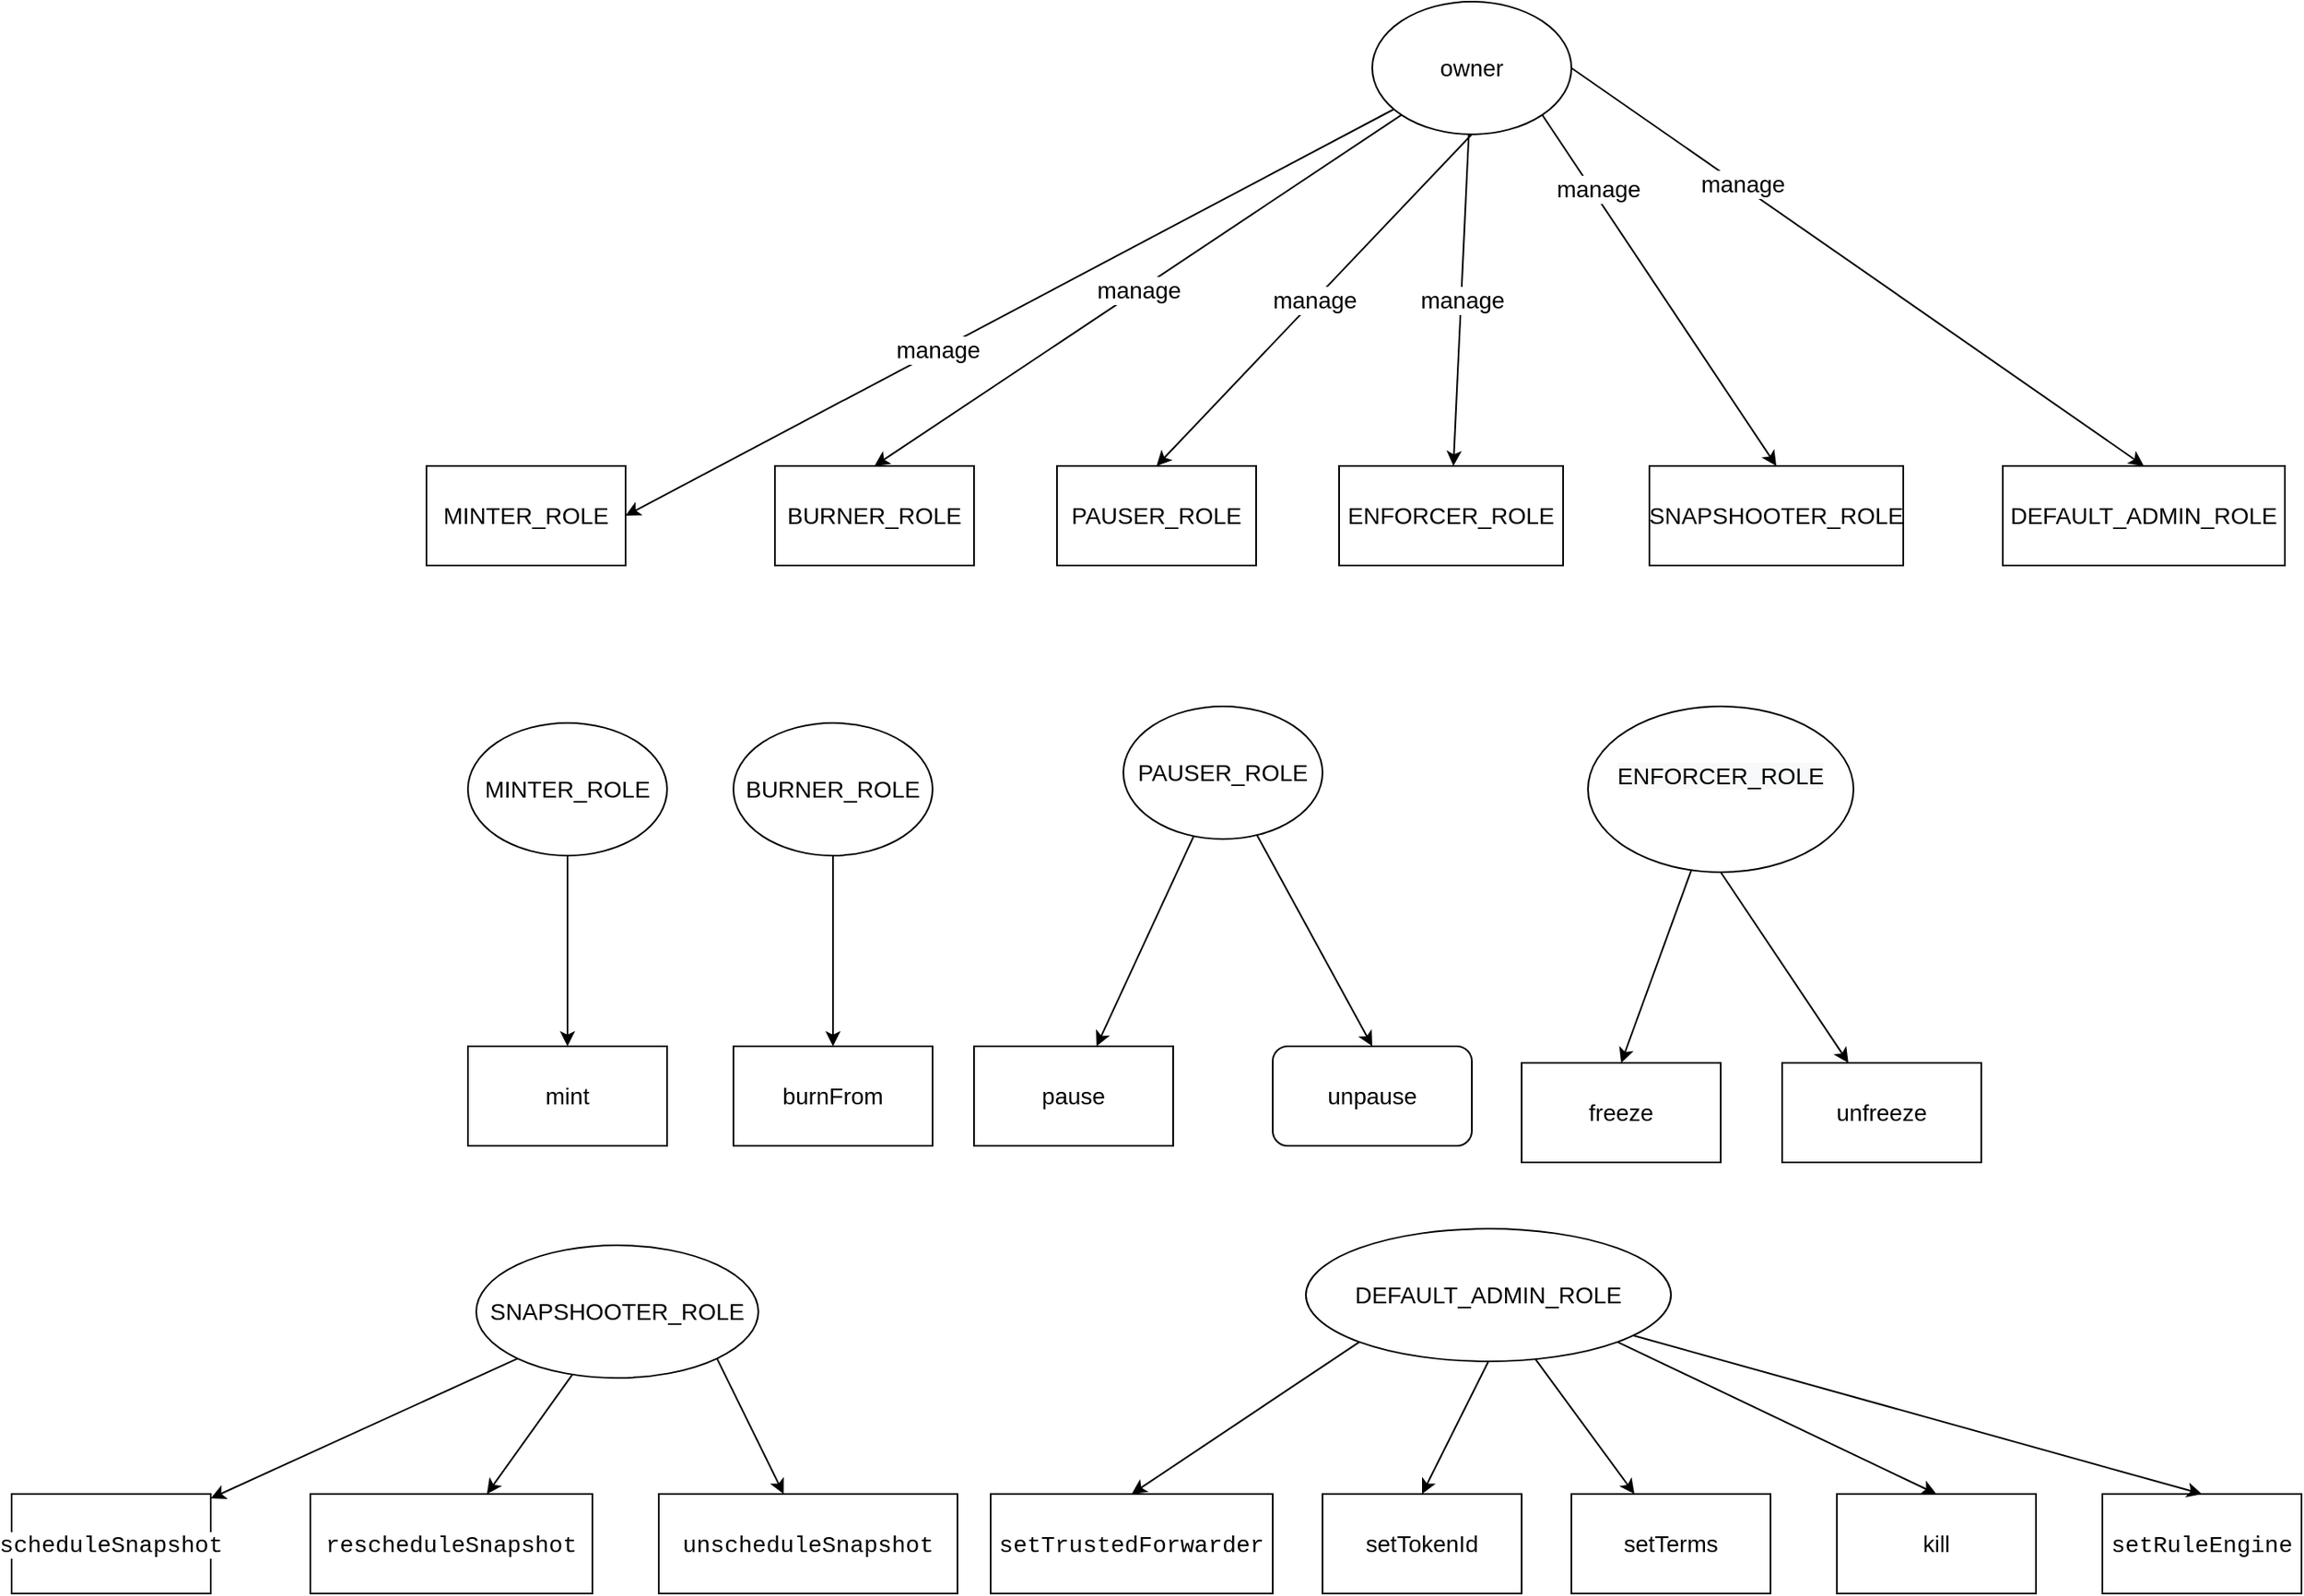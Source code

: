 <mxfile version="20.3.0" type="device"><diagram id="l73EnnfV4wdAofOwxA1Z" name="RBAC"><mxGraphModel dx="2808" dy="3209" grid="1" gridSize="10" guides="1" tooltips="1" connect="1" arrows="1" fold="1" page="1" pageScale="1" pageWidth="1654" pageHeight="2336" math="0" shadow="0"><root><mxCell id="0"/><mxCell id="1" parent="0"/><mxCell id="ODlAs5vvI40n7hUHNTFT-3" value="mint" style="rounded=0;whiteSpace=wrap;html=1;fontSize=14;fontColor=#000000;" parent="1" vertex="1"><mxGeometry x="35" y="330" width="120" height="60" as="geometry"/></mxCell><mxCell id="ODlAs5vvI40n7hUHNTFT-4" value="" style="endArrow=classic;html=1;rounded=0;fontSize=14;fontColor=#000000;" parent="1" source="ODlAs5vvI40n7hUHNTFT-29" target="ODlAs5vvI40n7hUHNTFT-3" edge="1"><mxGeometry width="50" height="50" relative="1" as="geometry"><mxPoint x="95" y="230" as="sourcePoint"/><mxPoint x="210" y="250" as="targetPoint"/></mxGeometry></mxCell><mxCell id="ODlAs5vvI40n7hUHNTFT-6" value="burnFrom" style="rounded=0;whiteSpace=wrap;html=1;fontSize=14;fontColor=#000000;" parent="1" vertex="1"><mxGeometry x="195" y="330" width="120" height="60" as="geometry"/></mxCell><mxCell id="ODlAs5vvI40n7hUHNTFT-7" value="" style="endArrow=classic;html=1;rounded=0;entryX=0.5;entryY=0;entryDx=0;entryDy=0;fontSize=14;fontColor=#000000;" parent="1" source="ODlAs5vvI40n7hUHNTFT-28" target="ODlAs5vvI40n7hUHNTFT-6" edge="1"><mxGeometry width="50" height="50" relative="1" as="geometry"><mxPoint x="255" y="230" as="sourcePoint"/><mxPoint x="340" y="260" as="targetPoint"/></mxGeometry></mxCell><mxCell id="ODlAs5vvI40n7hUHNTFT-9" value="pause" style="rounded=0;whiteSpace=wrap;html=1;fontSize=14;fontColor=#000000;" parent="1" vertex="1"><mxGeometry x="340" y="330" width="120" height="60" as="geometry"/></mxCell><mxCell id="ODlAs5vvI40n7hUHNTFT-10" value="" style="endArrow=classic;html=1;rounded=0;fontSize=14;fontColor=#000000;" parent="1" source="ODlAs5vvI40n7hUHNTFT-27" target="ODlAs5vvI40n7hUHNTFT-9" edge="1"><mxGeometry width="50" height="50" relative="1" as="geometry"><mxPoint x="470.335" y="195.97" as="sourcePoint"/><mxPoint x="480" y="230" as="targetPoint"/></mxGeometry></mxCell><mxCell id="ODlAs5vvI40n7hUHNTFT-11" value="unpause" style="rounded=1;whiteSpace=wrap;html=1;fontSize=14;fontColor=#000000;" parent="1" vertex="1"><mxGeometry x="520" y="330" width="120" height="60" as="geometry"/></mxCell><mxCell id="ODlAs5vvI40n7hUHNTFT-12" value="" style="endArrow=classic;html=1;rounded=0;entryX=0.5;entryY=0;entryDx=0;entryDy=0;fontSize=14;fontColor=#000000;" parent="1" source="ODlAs5vvI40n7hUHNTFT-27" target="ODlAs5vvI40n7hUHNTFT-11" edge="1"><mxGeometry width="50" height="50" relative="1" as="geometry"><mxPoint x="512.361" y="194.721" as="sourcePoint"/><mxPoint x="610" y="240" as="targetPoint"/></mxGeometry></mxCell><mxCell id="ODlAs5vvI40n7hUHNTFT-14" value="freeze" style="rounded=0;whiteSpace=wrap;html=1;fontSize=14;fontColor=#000000;" parent="1" vertex="1"><mxGeometry x="670" y="340" width="120" height="60" as="geometry"/></mxCell><mxCell id="ODlAs5vvI40n7hUHNTFT-15" value="" style="endArrow=classic;html=1;rounded=0;entryX=0.5;entryY=0;entryDx=0;entryDy=0;fontSize=14;fontColor=#000000;" parent="1" source="Zi_m1TbJr56oXFT-B1pm-1" target="ODlAs5vvI40n7hUHNTFT-14" edge="1"><mxGeometry width="50" height="50" relative="1" as="geometry"><mxPoint x="788.5" y="223" as="sourcePoint"/><mxPoint x="730" y="250" as="targetPoint"/></mxGeometry></mxCell><mxCell id="ODlAs5vvI40n7hUHNTFT-16" value="unfreeze" style="rounded=0;whiteSpace=wrap;html=1;fontSize=14;fontColor=#000000;" parent="1" vertex="1"><mxGeometry x="827" y="340" width="120" height="60" as="geometry"/></mxCell><mxCell id="ODlAs5vvI40n7hUHNTFT-17" value="" style="endArrow=classic;html=1;rounded=0;fontSize=14;exitX=0.5;exitY=1;exitDx=0;exitDy=0;fontColor=#000000;" parent="1" source="Zi_m1TbJr56oXFT-B1pm-1" target="ODlAs5vvI40n7hUHNTFT-16" edge="1"><mxGeometry width="50" height="50" relative="1" as="geometry"><mxPoint x="807.617" y="218.335" as="sourcePoint"/><mxPoint x="870" y="230" as="targetPoint"/></mxGeometry></mxCell><mxCell id="ODlAs5vvI40n7hUHNTFT-18" value="&lt;span style=&quot;font-family: ui-monospace, SFMono-Regular, &amp;quot;SF Mono&amp;quot;, Menlo, Consolas, &amp;quot;Liberation Mono&amp;quot;, monospace; text-align: start; background-color: rgb(255, 255, 255); font-size: 14px;&quot;&gt;scheduleSnapshot&lt;/span&gt;" style="rounded=0;whiteSpace=wrap;html=1;fontSize=14;fontColor=#000000;" parent="1" vertex="1"><mxGeometry x="-240" y="600" width="120" height="60" as="geometry"/></mxCell><mxCell id="ODlAs5vvI40n7hUHNTFT-19" value="SNAPSHOOTER_ROLE" style="ellipse;whiteSpace=wrap;html=1;fontSize=14;fontColor=#000000;" parent="1" vertex="1"><mxGeometry x="40" y="450" width="170" height="80" as="geometry"/></mxCell><mxCell id="ODlAs5vvI40n7hUHNTFT-20" value="" style="endArrow=classic;html=1;rounded=0;exitX=0;exitY=1;exitDx=0;exitDy=0;fontSize=14;fontColor=#000000;" parent="1" source="ODlAs5vvI40n7hUHNTFT-19" target="ODlAs5vvI40n7hUHNTFT-18" edge="1"><mxGeometry width="50" height="50" relative="1" as="geometry"><mxPoint y="610" as="sourcePoint"/><mxPoint x="50" y="560" as="targetPoint"/></mxGeometry></mxCell><mxCell id="ODlAs5vvI40n7hUHNTFT-21" value="&lt;span style=&quot;font-family: ui-monospace, SFMono-Regular, &amp;quot;SF Mono&amp;quot;, Menlo, Consolas, &amp;quot;Liberation Mono&amp;quot;, monospace; text-align: start; background-color: rgb(255, 255, 255); font-size: 14px;&quot;&gt;rescheduleSnapshot&lt;/span&gt;" style="rounded=0;whiteSpace=wrap;html=1;fontSize=14;fontColor=#000000;" parent="1" vertex="1"><mxGeometry x="-60" y="600" width="170" height="60" as="geometry"/></mxCell><mxCell id="ODlAs5vvI40n7hUHNTFT-22" value="" style="endArrow=classic;html=1;rounded=0;fontSize=14;fontColor=#000000;" parent="1" source="ODlAs5vvI40n7hUHNTFT-19" target="ODlAs5vvI40n7hUHNTFT-21" edge="1"><mxGeometry width="50" height="50" relative="1" as="geometry"><mxPoint x="150" y="560" as="sourcePoint"/><mxPoint x="200" y="510" as="targetPoint"/></mxGeometry></mxCell><mxCell id="ODlAs5vvI40n7hUHNTFT-23" value="&lt;span style=&quot;font-family: ui-monospace, SFMono-Regular, &amp;quot;SF Mono&amp;quot;, Menlo, Consolas, &amp;quot;Liberation Mono&amp;quot;, monospace; text-align: start; background-color: rgb(255, 255, 255); font-size: 14px;&quot;&gt;unscheduleSnapshot&lt;/span&gt;" style="rounded=0;whiteSpace=wrap;html=1;fontSize=14;fontColor=#000000;" parent="1" vertex="1"><mxGeometry x="150" y="600" width="180" height="60" as="geometry"/></mxCell><mxCell id="ODlAs5vvI40n7hUHNTFT-24" value="" style="endArrow=classic;html=1;rounded=0;exitX=1;exitY=1;exitDx=0;exitDy=0;fontSize=14;fontColor=#000000;" parent="1" source="ODlAs5vvI40n7hUHNTFT-19" target="ODlAs5vvI40n7hUHNTFT-23" edge="1"><mxGeometry width="50" height="50" relative="1" as="geometry"><mxPoint x="180" y="580" as="sourcePoint"/><mxPoint x="230" y="530" as="targetPoint"/><Array as="points"/></mxGeometry></mxCell><mxCell id="ODlAs5vvI40n7hUHNTFT-26" value="&lt;span style=&quot;font-size: 14px;&quot;&gt;DEFAULT_ADMIN_ROLE&lt;/span&gt;" style="ellipse;whiteSpace=wrap;html=1;fontSize=14;fontColor=#000000;" parent="1" vertex="1"><mxGeometry x="540" y="440" width="220" height="80" as="geometry"/></mxCell><mxCell id="ODlAs5vvI40n7hUHNTFT-27" value="&lt;span style=&quot;font-size: 14px;&quot;&gt;PAUSER_ROLE&lt;/span&gt;" style="ellipse;whiteSpace=wrap;html=1;fontSize=14;fontColor=#000000;" parent="1" vertex="1"><mxGeometry x="430" y="125" width="120" height="80" as="geometry"/></mxCell><mxCell id="ODlAs5vvI40n7hUHNTFT-28" value="&lt;span style=&quot;font-size: 14px;&quot;&gt;BURNER_ROLE&lt;/span&gt;" style="ellipse;whiteSpace=wrap;html=1;fontSize=14;fontColor=#000000;" parent="1" vertex="1"><mxGeometry x="195" y="135" width="120" height="80" as="geometry"/></mxCell><mxCell id="ODlAs5vvI40n7hUHNTFT-29" value="&lt;span style=&quot;font-size: 14px;&quot;&gt;MINTER_ROLE&lt;/span&gt;" style="ellipse;whiteSpace=wrap;html=1;fontSize=14;fontColor=#000000;" parent="1" vertex="1"><mxGeometry x="35" y="135" width="120" height="80" as="geometry"/></mxCell><mxCell id="ODlAs5vvI40n7hUHNTFT-30" value="setTokenId" style="rounded=0;whiteSpace=wrap;html=1;fontSize=14;fontColor=#000000;" parent="1" vertex="1"><mxGeometry x="550" y="600" width="120" height="60" as="geometry"/></mxCell><mxCell id="ODlAs5vvI40n7hUHNTFT-31" value="" style="endArrow=classic;html=1;rounded=0;exitX=0.5;exitY=1;exitDx=0;exitDy=0;entryX=0.5;entryY=0;entryDx=0;entryDy=0;fontSize=14;fontColor=#000000;" parent="1" source="ODlAs5vvI40n7hUHNTFT-26" target="ODlAs5vvI40n7hUHNTFT-30" edge="1"><mxGeometry width="50" height="50" relative="1" as="geometry"><mxPoint x="560" y="590" as="sourcePoint"/><mxPoint x="610" y="540" as="targetPoint"/></mxGeometry></mxCell><mxCell id="ODlAs5vvI40n7hUHNTFT-32" value="setTerms" style="rounded=0;whiteSpace=wrap;html=1;fontSize=14;fontColor=#000000;" parent="1" vertex="1"><mxGeometry x="700" y="600" width="120" height="60" as="geometry"/></mxCell><mxCell id="ODlAs5vvI40n7hUHNTFT-33" value="" style="endArrow=classic;html=1;rounded=0;fontSize=14;fontColor=#000000;" parent="1" source="ODlAs5vvI40n7hUHNTFT-26" target="ODlAs5vvI40n7hUHNTFT-32" edge="1"><mxGeometry width="50" height="50" relative="1" as="geometry"><mxPoint x="590" y="590" as="sourcePoint"/><mxPoint x="640" y="540" as="targetPoint"/></mxGeometry></mxCell><mxCell id="ODlAs5vvI40n7hUHNTFT-34" value="kill" style="rounded=0;whiteSpace=wrap;html=1;fontSize=14;fontColor=#000000;" parent="1" vertex="1"><mxGeometry x="860" y="600" width="120" height="60" as="geometry"/></mxCell><mxCell id="ODlAs5vvI40n7hUHNTFT-35" value="" style="endArrow=classic;html=1;rounded=0;exitX=1;exitY=1;exitDx=0;exitDy=0;entryX=0.5;entryY=0;entryDx=0;entryDy=0;fontSize=14;fontColor=#000000;" parent="1" source="ODlAs5vvI40n7hUHNTFT-26" target="ODlAs5vvI40n7hUHNTFT-34" edge="1"><mxGeometry width="50" height="50" relative="1" as="geometry"><mxPoint x="610" y="530" as="sourcePoint"/><mxPoint x="660" y="480" as="targetPoint"/></mxGeometry></mxCell><mxCell id="ODlAs5vvI40n7hUHNTFT-36" value="&lt;span style=&quot;font-family: ui-monospace, SFMono-Regular, &amp;quot;SF Mono&amp;quot;, Menlo, Consolas, &amp;quot;Liberation Mono&amp;quot;, monospace; text-align: start; background-color: rgb(255, 255, 255); font-size: 14px;&quot;&gt;setRuleEngine&lt;/span&gt;" style="rounded=0;whiteSpace=wrap;html=1;fontSize=14;fontColor=#000000;" parent="1" vertex="1"><mxGeometry x="1020" y="600" width="120" height="60" as="geometry"/></mxCell><mxCell id="ODlAs5vvI40n7hUHNTFT-37" value="" style="endArrow=classic;html=1;rounded=0;entryX=0.5;entryY=0;entryDx=0;entryDy=0;fontSize=14;fontColor=#000000;" parent="1" source="ODlAs5vvI40n7hUHNTFT-26" target="ODlAs5vvI40n7hUHNTFT-36" edge="1"><mxGeometry width="50" height="50" relative="1" as="geometry"><mxPoint x="710" y="530" as="sourcePoint"/><mxPoint x="760" y="480" as="targetPoint"/></mxGeometry></mxCell><mxCell id="ODlAs5vvI40n7hUHNTFT-38" value="&lt;span style=&quot;font-family: ui-monospace, SFMono-Regular, &amp;quot;SF Mono&amp;quot;, Menlo, Consolas, &amp;quot;Liberation Mono&amp;quot;, monospace; text-align: start; background-color: rgb(255, 255, 255); font-size: 14px;&quot;&gt; setTrustedForwarder&lt;/span&gt;" style="rounded=0;whiteSpace=wrap;html=1;fontSize=14;fontColor=#000000;" parent="1" vertex="1"><mxGeometry x="350" y="600" width="170" height="60" as="geometry"/></mxCell><mxCell id="ODlAs5vvI40n7hUHNTFT-39" value="" style="endArrow=classic;html=1;rounded=0;exitX=0;exitY=1;exitDx=0;exitDy=0;entryX=0.5;entryY=0;entryDx=0;entryDy=0;fontSize=14;fontColor=#000000;" parent="1" source="ODlAs5vvI40n7hUHNTFT-26" target="ODlAs5vvI40n7hUHNTFT-38" edge="1"><mxGeometry width="50" height="50" relative="1" as="geometry"><mxPoint x="400" y="550" as="sourcePoint"/><mxPoint x="450" y="500" as="targetPoint"/></mxGeometry></mxCell><mxCell id="ODlAs5vvI40n7hUHNTFT-40" value="owner" style="ellipse;whiteSpace=wrap;html=1;fontSize=14;fontColor=#000000;" parent="1" vertex="1"><mxGeometry x="580" y="-300" width="120" height="80" as="geometry"/></mxCell><mxCell id="ODlAs5vvI40n7hUHNTFT-42" value="MINTER_ROLE" style="rounded=0;whiteSpace=wrap;html=1;fontSize=14;fontColor=#000000;" parent="1" vertex="1"><mxGeometry x="10" y="-20" width="120" height="60" as="geometry"/></mxCell><mxCell id="ODlAs5vvI40n7hUHNTFT-43" value="" style="endArrow=classic;html=1;rounded=0;entryX=1;entryY=0.5;entryDx=0;entryDy=0;fontSize=14;fontColor=#000000;" parent="1" source="ODlAs5vvI40n7hUHNTFT-40" target="ODlAs5vvI40n7hUHNTFT-42" edge="1"><mxGeometry width="50" height="50" relative="1" as="geometry"><mxPoint x="260" y="-10" as="sourcePoint"/><mxPoint x="310" y="-60" as="targetPoint"/></mxGeometry></mxCell><mxCell id="ODlAs5vvI40n7hUHNTFT-44" value="manage" style="edgeLabel;html=1;align=center;verticalAlign=middle;resizable=0;points=[];fontSize=14;fontColor=#000000;" parent="ODlAs5vvI40n7hUHNTFT-43" vertex="1" connectable="0"><mxGeometry x="0.186" y="-1" relative="1" as="geometry"><mxPoint as="offset"/></mxGeometry></mxCell><mxCell id="ODlAs5vvI40n7hUHNTFT-45" value="BURNER_ROLE" style="rounded=0;whiteSpace=wrap;html=1;fontSize=14;fontColor=#000000;" parent="1" vertex="1"><mxGeometry x="220" y="-20" width="120" height="60" as="geometry"/></mxCell><mxCell id="ODlAs5vvI40n7hUHNTFT-46" value="manage" style="endArrow=classic;html=1;rounded=0;entryX=0.5;entryY=0;entryDx=0;entryDy=0;fontSize=14;fontColor=#000000;" parent="1" source="ODlAs5vvI40n7hUHNTFT-40" target="ODlAs5vvI40n7hUHNTFT-45" edge="1"><mxGeometry width="50" height="50" relative="1" as="geometry"><mxPoint x="340" y="-40" as="sourcePoint"/><mxPoint x="390" y="-90" as="targetPoint"/></mxGeometry></mxCell><mxCell id="ODlAs5vvI40n7hUHNTFT-47" value="PAUSER_ROLE" style="rounded=0;whiteSpace=wrap;html=1;fontSize=14;fontColor=#000000;" parent="1" vertex="1"><mxGeometry x="390" y="-20" width="120" height="60" as="geometry"/></mxCell><mxCell id="ODlAs5vvI40n7hUHNTFT-48" value="ENFORCER_ROLE" style="rounded=0;whiteSpace=wrap;html=1;fontSize=14;fontColor=#000000;" parent="1" vertex="1"><mxGeometry x="560" y="-20" width="135" height="60" as="geometry"/></mxCell><mxCell id="ODlAs5vvI40n7hUHNTFT-49" value="manage" style="endArrow=classic;html=1;rounded=0;exitX=0.5;exitY=1;exitDx=0;exitDy=0;entryX=0.5;entryY=0;entryDx=0;entryDy=0;fontSize=14;fontColor=#000000;" parent="1" source="ODlAs5vvI40n7hUHNTFT-40" target="ODlAs5vvI40n7hUHNTFT-47" edge="1"><mxGeometry width="50" height="50" relative="1" as="geometry"><mxPoint x="470" y="-40" as="sourcePoint"/><mxPoint x="520" y="-90" as="targetPoint"/></mxGeometry></mxCell><mxCell id="ODlAs5vvI40n7hUHNTFT-50" value="manage" style="endArrow=classic;html=1;rounded=0;fontSize=14;fontColor=#000000;" parent="1" source="ODlAs5vvI40n7hUHNTFT-40" target="ODlAs5vvI40n7hUHNTFT-48" edge="1"><mxGeometry width="50" height="50" relative="1" as="geometry"><mxPoint x="530" y="-80" as="sourcePoint"/><mxPoint x="580" y="-120" as="targetPoint"/></mxGeometry></mxCell><mxCell id="ODlAs5vvI40n7hUHNTFT-51" value="SNAPSHOOTER_ROLE" style="rounded=0;whiteSpace=wrap;html=1;fontSize=14;fontColor=#000000;" parent="1" vertex="1"><mxGeometry x="747" y="-20" width="153" height="60" as="geometry"/></mxCell><mxCell id="ODlAs5vvI40n7hUHNTFT-52" value="" style="endArrow=classic;html=1;rounded=0;entryX=0.5;entryY=0;entryDx=0;entryDy=0;exitX=1;exitY=1;exitDx=0;exitDy=0;fontSize=14;fontColor=#000000;" parent="1" source="ODlAs5vvI40n7hUHNTFT-40" target="ODlAs5vvI40n7hUHNTFT-51" edge="1"><mxGeometry width="50" height="50" relative="1" as="geometry"><mxPoint x="610" y="-100" as="sourcePoint"/><mxPoint x="660" y="-150" as="targetPoint"/></mxGeometry></mxCell><mxCell id="ODlAs5vvI40n7hUHNTFT-53" value="manage" style="edgeLabel;html=1;align=center;verticalAlign=middle;resizable=0;points=[];fontSize=14;fontColor=#000000;" parent="ODlAs5vvI40n7hUHNTFT-52" vertex="1" connectable="0"><mxGeometry x="-0.564" y="3" relative="1" as="geometry"><mxPoint as="offset"/></mxGeometry></mxCell><mxCell id="ODlAs5vvI40n7hUHNTFT-54" value="DEFAULT_ADMIN_ROLE" style="rounded=0;whiteSpace=wrap;html=1;fontSize=14;fontColor=#000000;" parent="1" vertex="1"><mxGeometry x="960" y="-20" width="170" height="60" as="geometry"/></mxCell><mxCell id="ODlAs5vvI40n7hUHNTFT-55" value="" style="endArrow=classic;html=1;rounded=0;entryX=0.5;entryY=0;entryDx=0;entryDy=0;exitX=1;exitY=0.5;exitDx=0;exitDy=0;fontSize=14;fontColor=#000000;" parent="1" source="ODlAs5vvI40n7hUHNTFT-40" target="ODlAs5vvI40n7hUHNTFT-54" edge="1"><mxGeometry width="50" height="50" relative="1" as="geometry"><mxPoint x="750" y="-150" as="sourcePoint"/><mxPoint x="800" y="-200" as="targetPoint"/></mxGeometry></mxCell><mxCell id="uHErQdQ83N2P-H_R7GtH-2" value="manage" style="edgeLabel;html=1;align=center;verticalAlign=middle;resizable=0;points=[];fontColor=#000000;fontSize=14;" parent="ODlAs5vvI40n7hUHNTFT-55" vertex="1" connectable="0"><mxGeometry x="-0.41" y="2" relative="1" as="geometry"><mxPoint y="1" as="offset"/></mxGeometry></mxCell><mxCell id="Zi_m1TbJr56oXFT-B1pm-1" value="&#10;&lt;span style=&quot;font-family: Helvetica; font-size: 14px; font-style: normal; font-variant-ligatures: normal; font-variant-caps: normal; font-weight: 400; letter-spacing: normal; orphans: 2; text-align: center; text-indent: 0px; text-transform: none; widows: 2; word-spacing: 0px; -webkit-text-stroke-width: 0px; background-color: rgb(248, 249, 250); text-decoration-thickness: initial; text-decoration-style: initial; text-decoration-color: initial; float: none; display: inline !important;&quot;&gt;ENFORCER_ROLE&lt;/span&gt;&#10;&#10;" style="ellipse;whiteSpace=wrap;html=1;fontSize=14;fontColor=#000000;" parent="1" vertex="1"><mxGeometry x="710" y="125" width="160" height="100" as="geometry"/></mxCell></root></mxGraphModel></diagram></mxfile>
